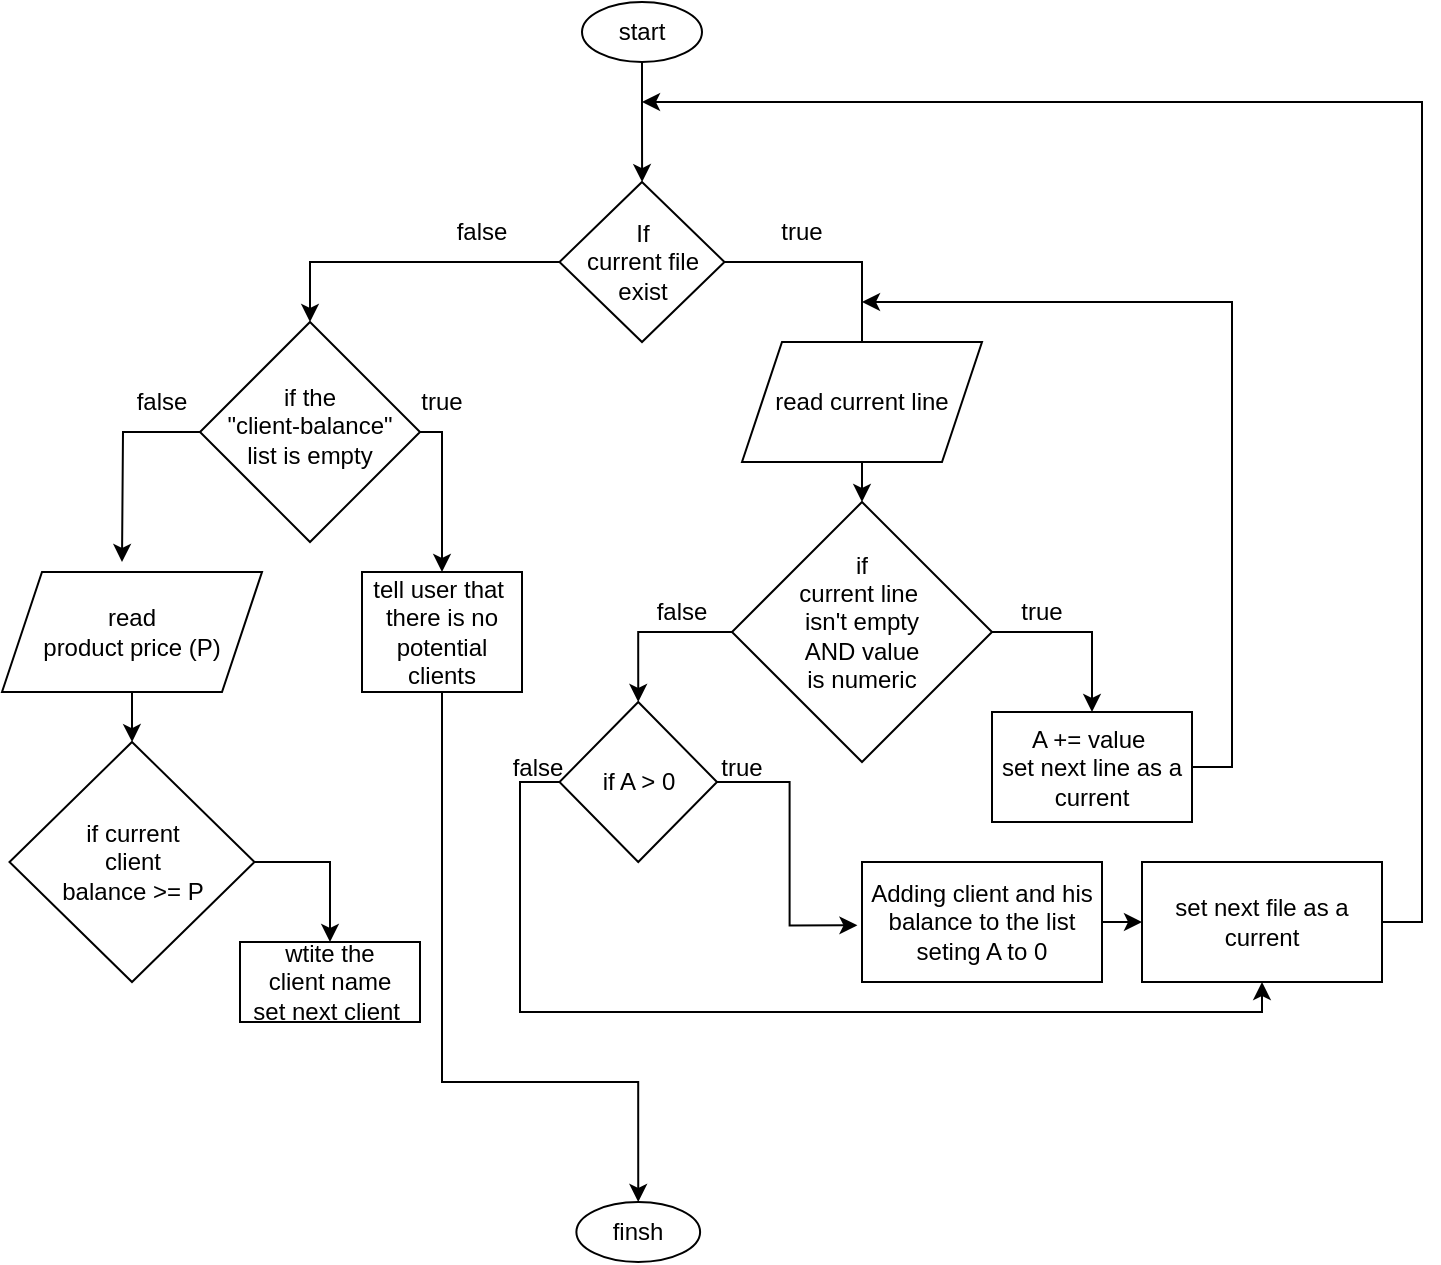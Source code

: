 <mxfile version="21.7.4" type="github">
  <diagram name="Page-1" id="93hSHz1rbPq92NNtPHbY">
    <mxGraphModel dx="794" dy="464" grid="1" gridSize="10" guides="1" tooltips="1" connect="1" arrows="1" fold="1" page="1" pageScale="1" pageWidth="850" pageHeight="1100" background="none" math="0" shadow="0">
      <root>
        <mxCell id="0" />
        <mxCell id="1" parent="0" />
        <mxCell id="5jogoXL8pZsZA-fbwrhF-3" style="edgeStyle=orthogonalEdgeStyle;rounded=0;orthogonalLoop=1;jettySize=auto;html=1;" edge="1" parent="1" source="5jogoXL8pZsZA-fbwrhF-1" target="5jogoXL8pZsZA-fbwrhF-2">
          <mxGeometry relative="1" as="geometry" />
        </mxCell>
        <mxCell id="5jogoXL8pZsZA-fbwrhF-1" value="start" style="ellipse;whiteSpace=wrap;html=1;" vertex="1" parent="1">
          <mxGeometry x="350" y="20" width="60" height="30" as="geometry" />
        </mxCell>
        <mxCell id="5jogoXL8pZsZA-fbwrhF-4" style="edgeStyle=orthogonalEdgeStyle;rounded=0;orthogonalLoop=1;jettySize=auto;html=1;exitX=1;exitY=0.5;exitDx=0;exitDy=0;entryX=0.5;entryY=0;entryDx=0;entryDy=0;" edge="1" parent="1" source="5jogoXL8pZsZA-fbwrhF-2" target="5jogoXL8pZsZA-fbwrhF-12">
          <mxGeometry relative="1" as="geometry">
            <mxPoint x="490" y="240" as="targetPoint" />
          </mxGeometry>
        </mxCell>
        <mxCell id="5jogoXL8pZsZA-fbwrhF-11" style="edgeStyle=orthogonalEdgeStyle;rounded=0;orthogonalLoop=1;jettySize=auto;html=1;exitX=0;exitY=0.5;exitDx=0;exitDy=0;entryX=0.5;entryY=0;entryDx=0;entryDy=0;" edge="1" parent="1" source="5jogoXL8pZsZA-fbwrhF-2" target="5jogoXL8pZsZA-fbwrhF-51">
          <mxGeometry relative="1" as="geometry">
            <mxPoint x="220" y="150" as="targetPoint" />
          </mxGeometry>
        </mxCell>
        <mxCell id="5jogoXL8pZsZA-fbwrhF-2" value="If&lt;br&gt;current file exist" style="rhombus;whiteSpace=wrap;html=1;" vertex="1" parent="1">
          <mxGeometry x="338.75" y="110" width="82.5" height="80" as="geometry" />
        </mxCell>
        <mxCell id="5jogoXL8pZsZA-fbwrhF-7" value="true" style="text;html=1;strokeColor=none;fillColor=none;align=center;verticalAlign=middle;whiteSpace=wrap;rounded=0;" vertex="1" parent="1">
          <mxGeometry x="430" y="120" width="60" height="30" as="geometry" />
        </mxCell>
        <mxCell id="5jogoXL8pZsZA-fbwrhF-9" value="false" style="text;html=1;strokeColor=none;fillColor=none;align=center;verticalAlign=middle;whiteSpace=wrap;rounded=0;" vertex="1" parent="1">
          <mxGeometry x="270" y="120" width="60" height="30" as="geometry" />
        </mxCell>
        <mxCell id="5jogoXL8pZsZA-fbwrhF-17" style="edgeStyle=orthogonalEdgeStyle;rounded=0;orthogonalLoop=1;jettySize=auto;html=1;exitX=1;exitY=0.5;exitDx=0;exitDy=0;entryX=0.5;entryY=0;entryDx=0;entryDy=0;" edge="1" parent="1" source="5jogoXL8pZsZA-fbwrhF-12" target="5jogoXL8pZsZA-fbwrhF-19">
          <mxGeometry relative="1" as="geometry">
            <mxPoint x="660" y="360" as="targetPoint" />
          </mxGeometry>
        </mxCell>
        <mxCell id="5jogoXL8pZsZA-fbwrhF-28" style="edgeStyle=orthogonalEdgeStyle;rounded=0;orthogonalLoop=1;jettySize=auto;html=1;exitX=0;exitY=0.5;exitDx=0;exitDy=0;entryX=0.5;entryY=0;entryDx=0;entryDy=0;" edge="1" parent="1" source="5jogoXL8pZsZA-fbwrhF-12" target="5jogoXL8pZsZA-fbwrhF-23">
          <mxGeometry relative="1" as="geometry">
            <mxPoint x="405" y="370" as="targetPoint" />
          </mxGeometry>
        </mxCell>
        <mxCell id="5jogoXL8pZsZA-fbwrhF-12" value="if&lt;br&gt;current line&amp;nbsp;&lt;br&gt;isn&#39;t empty&lt;br&gt;AND value&lt;br&gt;is numeric" style="rhombus;whiteSpace=wrap;html=1;verticalAlign=middle;spacingTop=-10;" vertex="1" parent="1">
          <mxGeometry x="425" y="270" width="130" height="130" as="geometry" />
        </mxCell>
        <mxCell id="5jogoXL8pZsZA-fbwrhF-13" style="edgeStyle=orthogonalEdgeStyle;rounded=0;orthogonalLoop=1;jettySize=auto;html=1;exitX=0.5;exitY=1;exitDx=0;exitDy=0;" edge="1" parent="1" source="5jogoXL8pZsZA-fbwrhF-12" target="5jogoXL8pZsZA-fbwrhF-12">
          <mxGeometry relative="1" as="geometry" />
        </mxCell>
        <mxCell id="5jogoXL8pZsZA-fbwrhF-14" value="true" style="text;html=1;strokeColor=none;fillColor=none;align=center;verticalAlign=middle;whiteSpace=wrap;rounded=0;" vertex="1" parent="1">
          <mxGeometry x="550" y="310" width="60" height="30" as="geometry" />
        </mxCell>
        <mxCell id="5jogoXL8pZsZA-fbwrhF-15" value="false" style="text;html=1;strokeColor=none;fillColor=none;align=center;verticalAlign=middle;whiteSpace=wrap;rounded=0;" vertex="1" parent="1">
          <mxGeometry x="370" y="310" width="60" height="30" as="geometry" />
        </mxCell>
        <mxCell id="5jogoXL8pZsZA-fbwrhF-47" style="edgeStyle=orthogonalEdgeStyle;rounded=0;orthogonalLoop=1;jettySize=auto;html=1;exitX=1;exitY=0.5;exitDx=0;exitDy=0;" edge="1" parent="1" source="5jogoXL8pZsZA-fbwrhF-19">
          <mxGeometry relative="1" as="geometry">
            <mxPoint x="490" y="170" as="targetPoint" />
            <Array as="points">
              <mxPoint x="675" y="403" />
              <mxPoint x="675" y="170" />
            </Array>
          </mxGeometry>
        </mxCell>
        <mxCell id="5jogoXL8pZsZA-fbwrhF-19" value="A += value&amp;nbsp;&lt;br&gt;set next line as a &lt;br&gt;current" style="rounded=0;whiteSpace=wrap;html=1;" vertex="1" parent="1">
          <mxGeometry x="555" y="375" width="100" height="55" as="geometry" />
        </mxCell>
        <mxCell id="5jogoXL8pZsZA-fbwrhF-20" value="read current line" style="shape=parallelogram;perimeter=parallelogramPerimeter;whiteSpace=wrap;html=1;fixedSize=1;" vertex="1" parent="1">
          <mxGeometry x="430" y="190" width="120" height="60" as="geometry" />
        </mxCell>
        <mxCell id="5jogoXL8pZsZA-fbwrhF-42" style="edgeStyle=orthogonalEdgeStyle;rounded=0;orthogonalLoop=1;jettySize=auto;html=1;entryX=1.019;entryY=0.472;entryDx=0;entryDy=0;entryPerimeter=0;" edge="1" parent="1" source="5jogoXL8pZsZA-fbwrhF-23" target="5jogoXL8pZsZA-fbwrhF-29">
          <mxGeometry relative="1" as="geometry" />
        </mxCell>
        <mxCell id="5jogoXL8pZsZA-fbwrhF-45" style="edgeStyle=orthogonalEdgeStyle;rounded=0;orthogonalLoop=1;jettySize=auto;html=1;entryX=0.5;entryY=1;entryDx=0;entryDy=0;" edge="1" parent="1" source="5jogoXL8pZsZA-fbwrhF-23" target="5jogoXL8pZsZA-fbwrhF-32">
          <mxGeometry relative="1" as="geometry">
            <mxPoint x="330.0" y="600.0" as="targetPoint" />
            <Array as="points">
              <mxPoint x="319" y="410" />
              <mxPoint x="319" y="525" />
              <mxPoint x="690" y="525" />
            </Array>
          </mxGeometry>
        </mxCell>
        <mxCell id="5jogoXL8pZsZA-fbwrhF-23" value="if A &amp;gt; 0" style="rhombus;whiteSpace=wrap;html=1;" vertex="1" parent="1">
          <mxGeometry x="338.75" y="370" width="78.75" height="80" as="geometry" />
        </mxCell>
        <mxCell id="5jogoXL8pZsZA-fbwrhF-46" style="edgeStyle=orthogonalEdgeStyle;rounded=0;orthogonalLoop=1;jettySize=auto;html=1;exitX=0;exitY=0.5;exitDx=0;exitDy=0;entryX=0;entryY=0.5;entryDx=0;entryDy=0;" edge="1" parent="1" source="5jogoXL8pZsZA-fbwrhF-29" target="5jogoXL8pZsZA-fbwrhF-32">
          <mxGeometry relative="1" as="geometry" />
        </mxCell>
        <mxCell id="5jogoXL8pZsZA-fbwrhF-29" value="Adding client and his&lt;br&gt;balance to the list&lt;br&gt;seting A to 0" style="rounded=0;whiteSpace=wrap;html=1;direction=west;" vertex="1" parent="1">
          <mxGeometry x="490" y="450" width="120" height="60" as="geometry" />
        </mxCell>
        <mxCell id="5jogoXL8pZsZA-fbwrhF-49" style="edgeStyle=orthogonalEdgeStyle;rounded=0;orthogonalLoop=1;jettySize=auto;html=1;exitX=1;exitY=0.5;exitDx=0;exitDy=0;" edge="1" parent="1" source="5jogoXL8pZsZA-fbwrhF-32">
          <mxGeometry relative="1" as="geometry">
            <mxPoint x="380" y="70" as="targetPoint" />
            <Array as="points">
              <mxPoint x="770" y="480" />
              <mxPoint x="770" y="70" />
            </Array>
          </mxGeometry>
        </mxCell>
        <mxCell id="5jogoXL8pZsZA-fbwrhF-32" value="set next file as a&lt;br&gt;current" style="rounded=0;whiteSpace=wrap;html=1;" vertex="1" parent="1">
          <mxGeometry x="630" y="450" width="120" height="60" as="geometry" />
        </mxCell>
        <mxCell id="5jogoXL8pZsZA-fbwrhF-37" value="true" style="text;html=1;strokeColor=none;fillColor=none;align=center;verticalAlign=middle;whiteSpace=wrap;rounded=0;" vertex="1" parent="1">
          <mxGeometry x="400" y="387.5" width="60" height="30" as="geometry" />
        </mxCell>
        <mxCell id="5jogoXL8pZsZA-fbwrhF-38" value="false" style="text;html=1;strokeColor=none;fillColor=none;align=center;verticalAlign=middle;whiteSpace=wrap;rounded=0;" vertex="1" parent="1">
          <mxGeometry x="298.13" y="387.5" width="60" height="30" as="geometry" />
        </mxCell>
        <mxCell id="5jogoXL8pZsZA-fbwrhF-55" style="edgeStyle=orthogonalEdgeStyle;rounded=0;orthogonalLoop=1;jettySize=auto;html=1;entryX=0.5;entryY=0;entryDx=0;entryDy=0;" edge="1" parent="1" source="5jogoXL8pZsZA-fbwrhF-51" target="5jogoXL8pZsZA-fbwrhF-54">
          <mxGeometry relative="1" as="geometry">
            <Array as="points">
              <mxPoint x="280" y="235" />
              <mxPoint x="280" y="305" />
            </Array>
          </mxGeometry>
        </mxCell>
        <mxCell id="5jogoXL8pZsZA-fbwrhF-56" style="edgeStyle=orthogonalEdgeStyle;rounded=0;orthogonalLoop=1;jettySize=auto;html=1;" edge="1" parent="1" source="5jogoXL8pZsZA-fbwrhF-51">
          <mxGeometry relative="1" as="geometry">
            <mxPoint x="120" y="300" as="targetPoint" />
          </mxGeometry>
        </mxCell>
        <mxCell id="5jogoXL8pZsZA-fbwrhF-51" value="if the&lt;br&gt;&quot;client-balance&quot;&lt;br&gt;list is empty" style="rhombus;whiteSpace=wrap;html=1;spacingTop=-6;" vertex="1" parent="1">
          <mxGeometry x="159" y="180" width="110" height="110" as="geometry" />
        </mxCell>
        <mxCell id="5jogoXL8pZsZA-fbwrhF-53" value="finsh" style="ellipse;whiteSpace=wrap;html=1;" vertex="1" parent="1">
          <mxGeometry x="347.19" y="620" width="61.87" height="30" as="geometry" />
        </mxCell>
        <mxCell id="5jogoXL8pZsZA-fbwrhF-58" style="edgeStyle=orthogonalEdgeStyle;rounded=0;orthogonalLoop=1;jettySize=auto;html=1;entryX=0.5;entryY=0;entryDx=0;entryDy=0;" edge="1" parent="1" source="5jogoXL8pZsZA-fbwrhF-54" target="5jogoXL8pZsZA-fbwrhF-53">
          <mxGeometry relative="1" as="geometry">
            <mxPoint x="370" y="630" as="targetPoint" />
            <Array as="points">
              <mxPoint x="280" y="560" />
              <mxPoint x="378" y="560" />
            </Array>
          </mxGeometry>
        </mxCell>
        <mxCell id="5jogoXL8pZsZA-fbwrhF-54" value="tell user that&amp;nbsp;&lt;br&gt;there is no potential clients" style="rounded=0;whiteSpace=wrap;html=1;" vertex="1" parent="1">
          <mxGeometry x="240" y="305" width="80" height="60" as="geometry" />
        </mxCell>
        <mxCell id="5jogoXL8pZsZA-fbwrhF-61" style="edgeStyle=orthogonalEdgeStyle;rounded=0;orthogonalLoop=1;jettySize=auto;html=1;exitX=0.5;exitY=1;exitDx=0;exitDy=0;" edge="1" parent="1" source="5jogoXL8pZsZA-fbwrhF-57" target="5jogoXL8pZsZA-fbwrhF-60">
          <mxGeometry relative="1" as="geometry" />
        </mxCell>
        <mxCell id="5jogoXL8pZsZA-fbwrhF-57" value="read&lt;br&gt;product price (P)" style="shape=parallelogram;perimeter=parallelogramPerimeter;whiteSpace=wrap;html=1;fixedSize=1;" vertex="1" parent="1">
          <mxGeometry x="60" y="305" width="130" height="60" as="geometry" />
        </mxCell>
        <mxCell id="5jogoXL8pZsZA-fbwrhF-60" value="if current&lt;br&gt;client &lt;br&gt;balance &amp;gt;= P" style="rhombus;whiteSpace=wrap;html=1;" vertex="1" parent="1">
          <mxGeometry x="63.75" y="390" width="122.5" height="120" as="geometry" />
        </mxCell>
        <mxCell id="5jogoXL8pZsZA-fbwrhF-62" value="true" style="text;html=1;strokeColor=none;fillColor=none;align=center;verticalAlign=middle;whiteSpace=wrap;rounded=0;" vertex="1" parent="1">
          <mxGeometry x="250" y="205" width="60" height="30" as="geometry" />
        </mxCell>
        <mxCell id="5jogoXL8pZsZA-fbwrhF-63" value="false" style="text;html=1;strokeColor=none;fillColor=none;align=center;verticalAlign=middle;whiteSpace=wrap;rounded=0;" vertex="1" parent="1">
          <mxGeometry x="110" y="205" width="60" height="30" as="geometry" />
        </mxCell>
        <mxCell id="5jogoXL8pZsZA-fbwrhF-66" value="" style="edgeStyle=orthogonalEdgeStyle;rounded=0;orthogonalLoop=1;jettySize=auto;html=1;exitX=1;exitY=0.5;exitDx=0;exitDy=0;" edge="1" parent="1" source="5jogoXL8pZsZA-fbwrhF-60" target="5jogoXL8pZsZA-fbwrhF-65">
          <mxGeometry relative="1" as="geometry">
            <mxPoint x="230" y="530" as="targetPoint" />
            <mxPoint x="186" y="450" as="sourcePoint" />
          </mxGeometry>
        </mxCell>
        <mxCell id="5jogoXL8pZsZA-fbwrhF-65" value="wtite the &lt;br&gt;client name&lt;br&gt;set next client&amp;nbsp;" style="rounded=0;whiteSpace=wrap;html=1;" vertex="1" parent="1">
          <mxGeometry x="179" y="490" width="90" height="40" as="geometry" />
        </mxCell>
      </root>
    </mxGraphModel>
  </diagram>
</mxfile>
